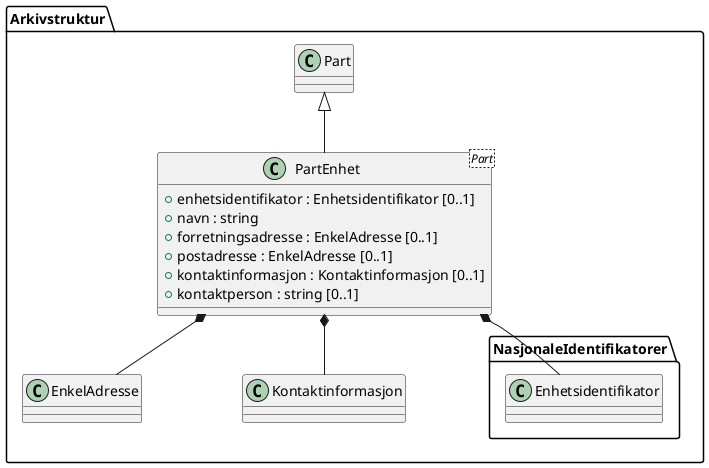 @startuml
skinparam nodesep 100
class Arkivstruktur.PartEnhet <Part> {
  +enhetsidentifikator : Enhetsidentifikator [0..1]
  +navn : string
  +forretningsadresse : EnkelAdresse [0..1]
  +postadresse : EnkelAdresse [0..1]
  +kontaktinformasjon : Kontaktinformasjon [0..1]
  +kontaktperson : string [0..1]
}
Arkivstruktur.Part <|-- Arkivstruktur.PartEnhet
Arkivstruktur.PartEnhet *-- Arkivstruktur.NasjonaleIdentifikatorer.Enhetsidentifikator
Arkivstruktur.PartEnhet *-- Arkivstruktur.EnkelAdresse
Arkivstruktur.PartEnhet *-- Arkivstruktur.Kontaktinformasjon
@enduml
